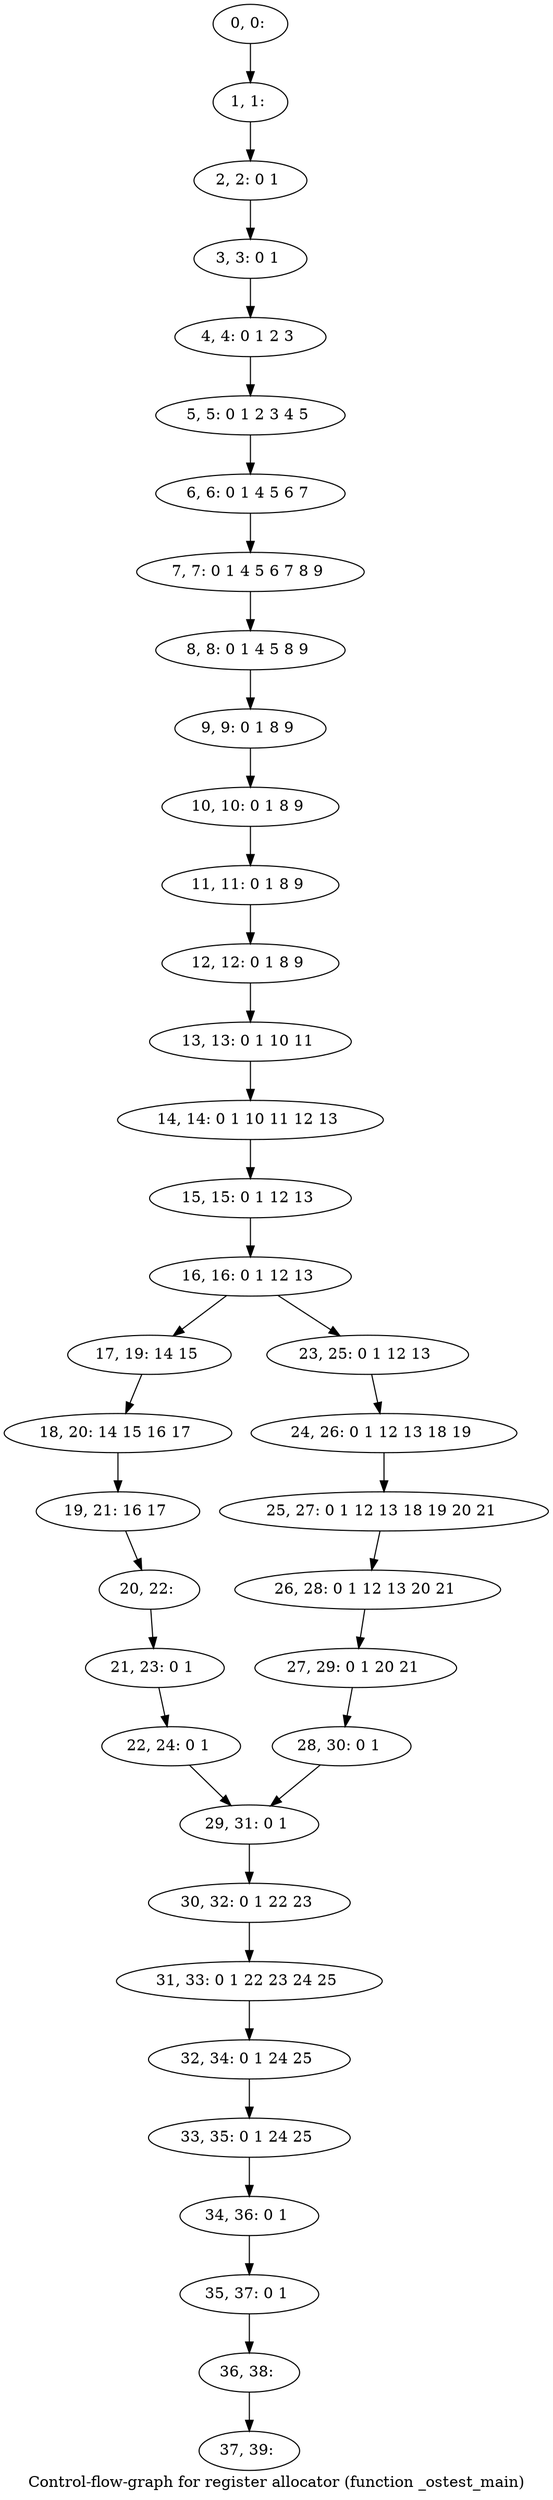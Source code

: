 digraph G {
graph [label="Control-flow-graph for register allocator (function _ostest_main)"]
0[label="0, 0: "];
1[label="1, 1: "];
2[label="2, 2: 0 1 "];
3[label="3, 3: 0 1 "];
4[label="4, 4: 0 1 2 3 "];
5[label="5, 5: 0 1 2 3 4 5 "];
6[label="6, 6: 0 1 4 5 6 7 "];
7[label="7, 7: 0 1 4 5 6 7 8 9 "];
8[label="8, 8: 0 1 4 5 8 9 "];
9[label="9, 9: 0 1 8 9 "];
10[label="10, 10: 0 1 8 9 "];
11[label="11, 11: 0 1 8 9 "];
12[label="12, 12: 0 1 8 9 "];
13[label="13, 13: 0 1 10 11 "];
14[label="14, 14: 0 1 10 11 12 13 "];
15[label="15, 15: 0 1 12 13 "];
16[label="16, 16: 0 1 12 13 "];
17[label="17, 19: 14 15 "];
18[label="18, 20: 14 15 16 17 "];
19[label="19, 21: 16 17 "];
20[label="20, 22: "];
21[label="21, 23: 0 1 "];
22[label="22, 24: 0 1 "];
23[label="23, 25: 0 1 12 13 "];
24[label="24, 26: 0 1 12 13 18 19 "];
25[label="25, 27: 0 1 12 13 18 19 20 21 "];
26[label="26, 28: 0 1 12 13 20 21 "];
27[label="27, 29: 0 1 20 21 "];
28[label="28, 30: 0 1 "];
29[label="29, 31: 0 1 "];
30[label="30, 32: 0 1 22 23 "];
31[label="31, 33: 0 1 22 23 24 25 "];
32[label="32, 34: 0 1 24 25 "];
33[label="33, 35: 0 1 24 25 "];
34[label="34, 36: 0 1 "];
35[label="35, 37: 0 1 "];
36[label="36, 38: "];
37[label="37, 39: "];
0->1 ;
1->2 ;
2->3 ;
3->4 ;
4->5 ;
5->6 ;
6->7 ;
7->8 ;
8->9 ;
9->10 ;
10->11 ;
11->12 ;
12->13 ;
13->14 ;
14->15 ;
15->16 ;
16->17 ;
16->23 ;
17->18 ;
18->19 ;
19->20 ;
20->21 ;
21->22 ;
22->29 ;
23->24 ;
24->25 ;
25->26 ;
26->27 ;
27->28 ;
28->29 ;
29->30 ;
30->31 ;
31->32 ;
32->33 ;
33->34 ;
34->35 ;
35->36 ;
36->37 ;
}

